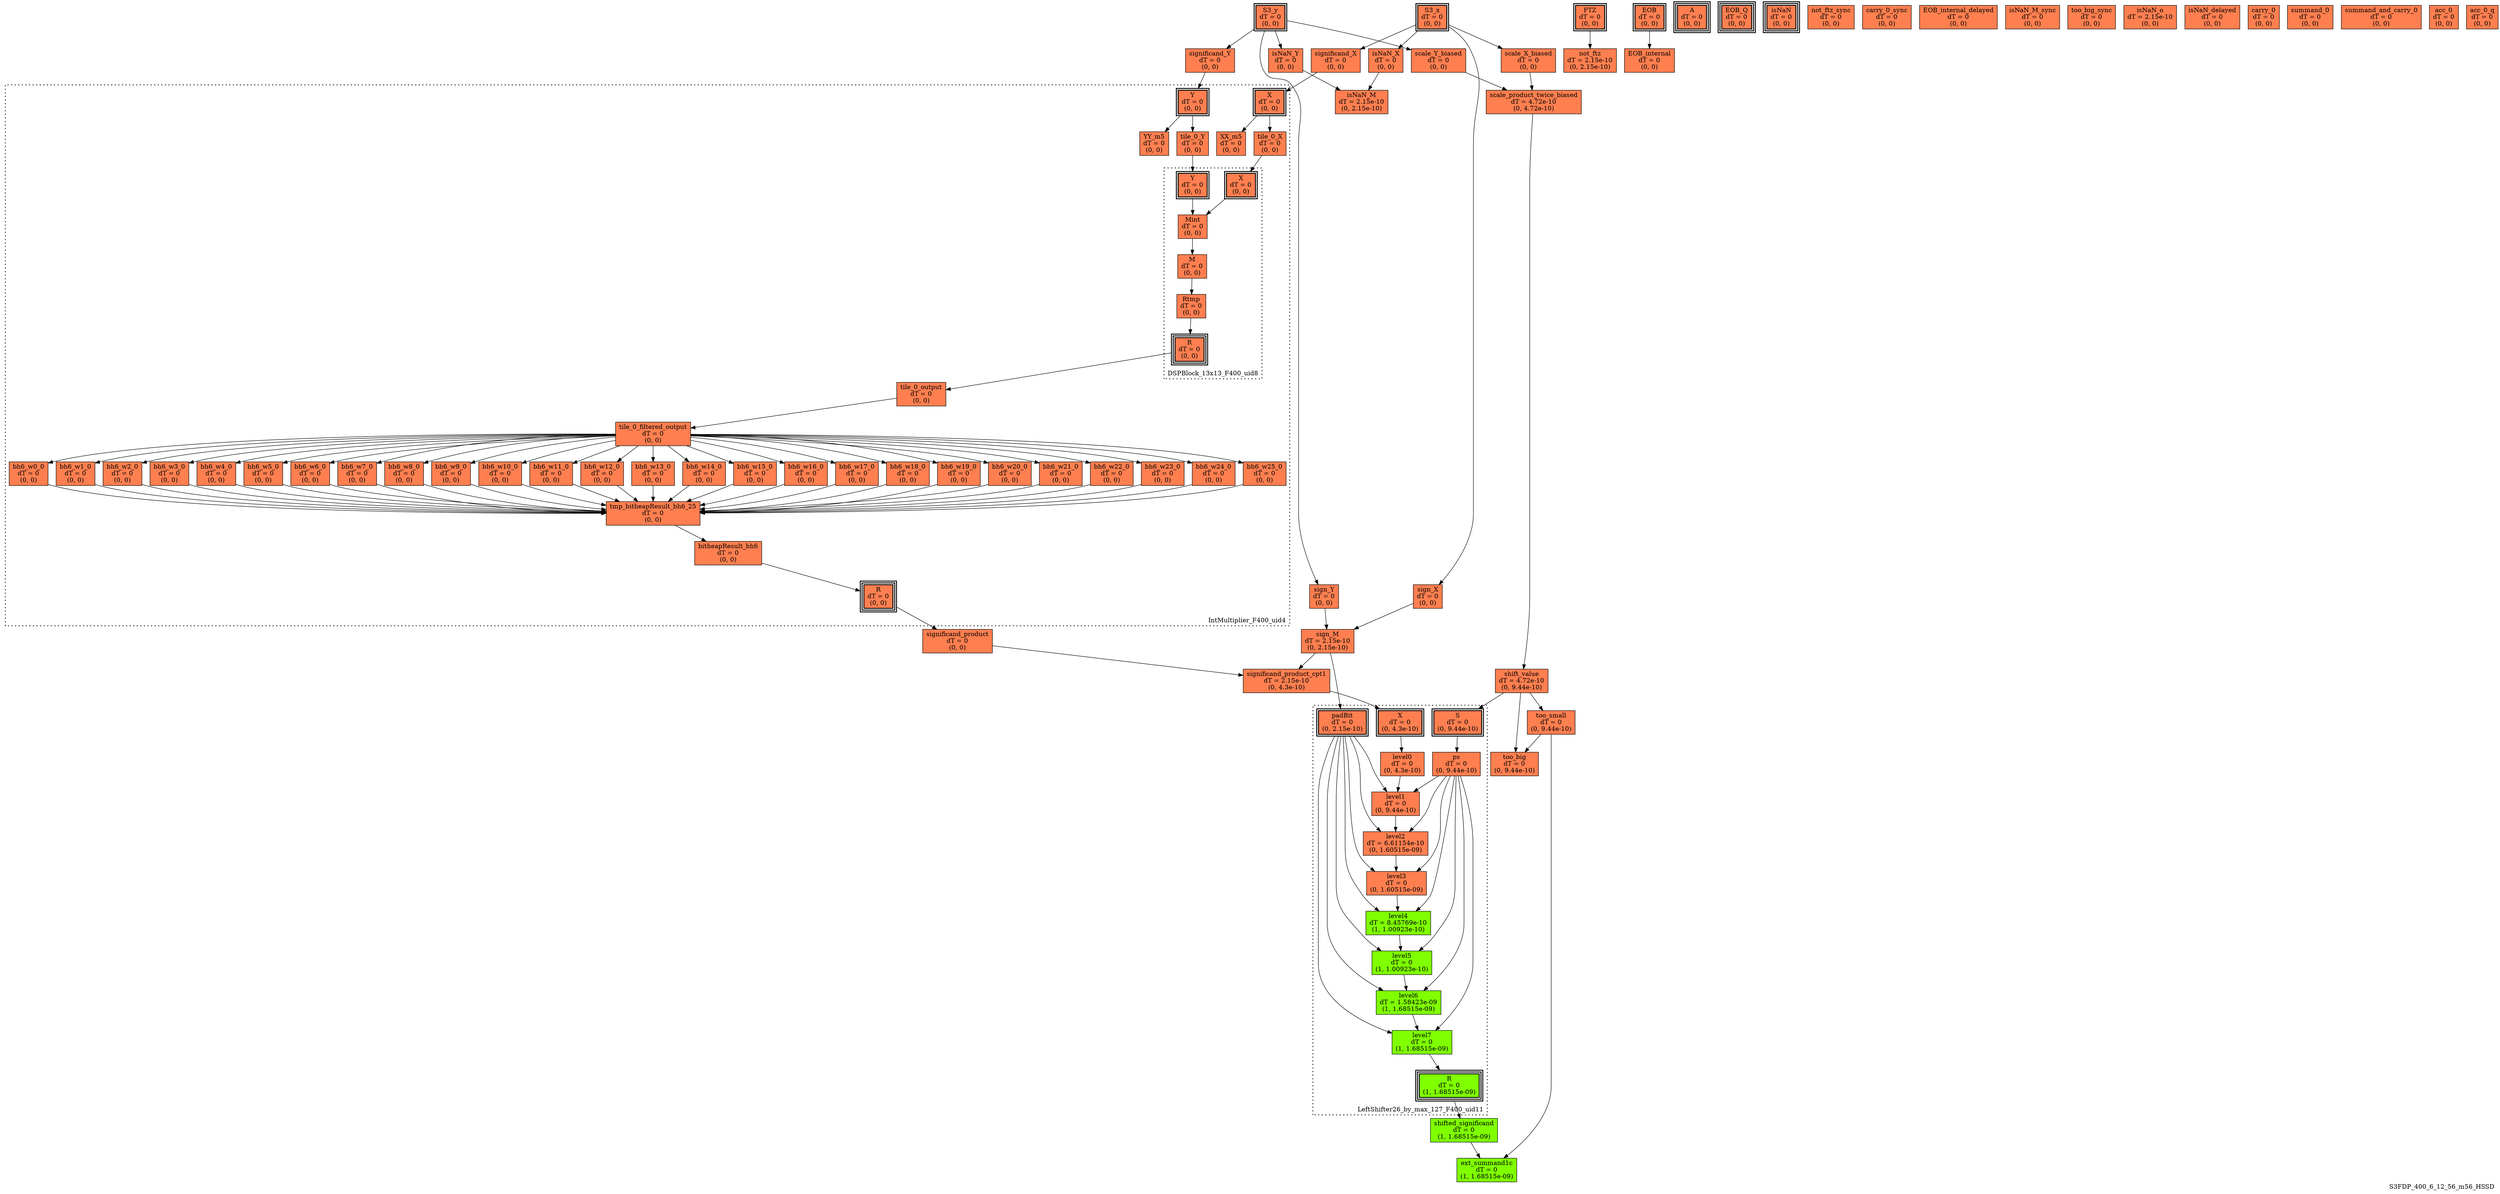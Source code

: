 digraph S3FDP_400_6_12_56_m56_HSSD
{
	//graph drawing options
	label=S3FDP_400_6_12_56_m56_HSSD;
	labelloc=bottom;
	labeljust=right;
	ratio=auto;
	nodesep=0.25;
	ranksep=0.5;

	//input/output signals of operator S3FDP_400_6_12_56_m56_HSSD
	S3_x__S3FDP_400_6_12_56_m56_HSSD [ label="S3_x\ndT = 0\n(0, 0)", shape=box, color=black, style="bold, filled", fillcolor=coral, peripheries=2 ];
	S3_y__S3FDP_400_6_12_56_m56_HSSD [ label="S3_y\ndT = 0\n(0, 0)", shape=box, color=black, style="bold, filled", fillcolor=coral, peripheries=2 ];
	FTZ__S3FDP_400_6_12_56_m56_HSSD [ label="FTZ\ndT = 0\n(0, 0)", shape=box, color=black, style="bold, filled", fillcolor=coral, peripheries=2 ];
	EOB__S3FDP_400_6_12_56_m56_HSSD [ label="EOB\ndT = 0\n(0, 0)", shape=box, color=black, style="bold, filled", fillcolor=coral, peripheries=2 ];
	A__S3FDP_400_6_12_56_m56_HSSD [ label="A\ndT = 0\n(0, 0)", shape=box, color=black, style="bold, filled", fillcolor=coral, peripheries=3 ];
	EOB_Q__S3FDP_400_6_12_56_m56_HSSD [ label="EOB_Q\ndT = 0\n(0, 0)", shape=box, color=black, style="bold, filled", fillcolor=coral, peripheries=3 ];
	isNaN__S3FDP_400_6_12_56_m56_HSSD [ label="isNaN\ndT = 0\n(0, 0)", shape=box, color=black, style="bold, filled", fillcolor=coral, peripheries=3 ];
	{rank=same S3_x__S3FDP_400_6_12_56_m56_HSSD, S3_y__S3FDP_400_6_12_56_m56_HSSD, FTZ__S3FDP_400_6_12_56_m56_HSSD, EOB__S3FDP_400_6_12_56_m56_HSSD};
	{rank=same A__S3FDP_400_6_12_56_m56_HSSD, EOB_Q__S3FDP_400_6_12_56_m56_HSSD, isNaN__S3FDP_400_6_12_56_m56_HSSD};
	//internal signals of operator S3FDP_400_6_12_56_m56_HSSD
	sign_X__S3FDP_400_6_12_56_m56_HSSD [ label="sign_X\ndT = 0\n(0, 0)", shape=box, color=black, style=filled, fillcolor=coral, peripheries=1 ];
	sign_Y__S3FDP_400_6_12_56_m56_HSSD [ label="sign_Y\ndT = 0\n(0, 0)", shape=box, color=black, style=filled, fillcolor=coral, peripheries=1 ];
	sign_M__S3FDP_400_6_12_56_m56_HSSD [ label="sign_M\ndT = 2.15e-10\n(0, 2.15e-10)", shape=box, color=black, style=filled, fillcolor=coral, peripheries=1 ];
	isNaN_X__S3FDP_400_6_12_56_m56_HSSD [ label="isNaN_X\ndT = 0\n(0, 0)", shape=box, color=black, style=filled, fillcolor=coral, peripheries=1 ];
	isNaN_Y__S3FDP_400_6_12_56_m56_HSSD [ label="isNaN_Y\ndT = 0\n(0, 0)", shape=box, color=black, style=filled, fillcolor=coral, peripheries=1 ];
	isNaN_M__S3FDP_400_6_12_56_m56_HSSD [ label="isNaN_M\ndT = 2.15e-10\n(0, 2.15e-10)", shape=box, color=black, style=filled, fillcolor=coral, peripheries=1 ];
	significand_X__S3FDP_400_6_12_56_m56_HSSD [ label="significand_X\ndT = 0\n(0, 0)", shape=box, color=black, style=filled, fillcolor=coral, peripheries=1 ];
	significand_Y__S3FDP_400_6_12_56_m56_HSSD [ label="significand_Y\ndT = 0\n(0, 0)", shape=box, color=black, style=filled, fillcolor=coral, peripheries=1 ];
	significand_product__S3FDP_400_6_12_56_m56_HSSD [ label="significand_product\ndT = 0\n(0, 0)", shape=box, color=black, style=filled, fillcolor=coral, peripheries=1 ];
	scale_X_biased__S3FDP_400_6_12_56_m56_HSSD [ label="scale_X_biased\ndT = 0\n(0, 0)", shape=box, color=black, style=filled, fillcolor=coral, peripheries=1 ];
	scale_Y_biased__S3FDP_400_6_12_56_m56_HSSD [ label="scale_Y_biased\ndT = 0\n(0, 0)", shape=box, color=black, style=filled, fillcolor=coral, peripheries=1 ];
	scale_product_twice_biased__S3FDP_400_6_12_56_m56_HSSD [ label="scale_product_twice_biased\ndT = 4.72e-10\n(0, 4.72e-10)", shape=box, color=black, style=filled, fillcolor=coral, peripheries=1 ];
	significand_product_cpt1__S3FDP_400_6_12_56_m56_HSSD [ label="significand_product_cpt1\ndT = 2.15e-10\n(0, 4.3e-10)", shape=box, color=black, style=filled, fillcolor=coral, peripheries=1 ];
	shift_value__S3FDP_400_6_12_56_m56_HSSD [ label="shift_value\ndT = 4.72e-10\n(0, 9.44e-10)", shape=box, color=black, style=filled, fillcolor=coral, peripheries=1 ];
	shifted_significand__S3FDP_400_6_12_56_m56_HSSD [ label="shifted_significand\ndT = 0\n(1, 1.68515e-09)", shape=box, color=black, style=filled, fillcolor=chartreuse, peripheries=1 ];
	too_small__S3FDP_400_6_12_56_m56_HSSD [ label="too_small\ndT = 0\n(0, 9.44e-10)", shape=box, color=black, style=filled, fillcolor=coral, peripheries=1 ];
	too_big__S3FDP_400_6_12_56_m56_HSSD [ label="too_big\ndT = 0\n(0, 9.44e-10)", shape=box, color=black, style=filled, fillcolor=coral, peripheries=1 ];
	ext_summand1c__S3FDP_400_6_12_56_m56_HSSD [ label="ext_summand1c\ndT = 0\n(1, 1.68515e-09)", shape=box, color=black, style=filled, fillcolor=chartreuse, peripheries=1 ];
	not_ftz__S3FDP_400_6_12_56_m56_HSSD [ label="not_ftz\ndT = 2.15e-10\n(0, 2.15e-10)", shape=box, color=black, style=filled, fillcolor=coral, peripheries=1 ];
	EOB_internal__S3FDP_400_6_12_56_m56_HSSD [ label="EOB_internal\ndT = 0\n(0, 0)", shape=box, color=black, style=filled, fillcolor=coral, peripheries=1 ];
	not_ftz_sync__S3FDP_400_6_12_56_m56_HSSD [ label="not_ftz_sync\ndT = 0\n(0, 0)", shape=box, color=black, style=filled, fillcolor=coral, peripheries=1 ];
	carry_0_sync__S3FDP_400_6_12_56_m56_HSSD [ label="carry_0_sync\ndT = 0\n(0, 0)", shape=box, color=black, style=filled, fillcolor=coral, peripheries=1 ];
	EOB_internal_delayed__S3FDP_400_6_12_56_m56_HSSD [ label="EOB_internal_delayed\ndT = 0\n(0, 0)", shape=box, color=black, style=filled, fillcolor=coral, peripheries=1 ];
	isNaN_M_sync__S3FDP_400_6_12_56_m56_HSSD [ label="isNaN_M_sync\ndT = 0\n(0, 0)", shape=box, color=black, style=filled, fillcolor=coral, peripheries=1 ];
	too_big_sync__S3FDP_400_6_12_56_m56_HSSD [ label="too_big_sync\ndT = 0\n(0, 0)", shape=box, color=black, style=filled, fillcolor=coral, peripheries=1 ];
	isNaN_o__S3FDP_400_6_12_56_m56_HSSD [ label="isNaN_o\ndT = 2.15e-10\n(0, 0)", shape=box, color=black, style=filled, fillcolor=coral, peripheries=1 ];
	isNaN_delayed__S3FDP_400_6_12_56_m56_HSSD [ label="isNaN_delayed\ndT = 0\n(0, 0)", shape=box, color=black, style=filled, fillcolor=coral, peripheries=1 ];
	carry_0__S3FDP_400_6_12_56_m56_HSSD [ label="carry_0\ndT = 0\n(0, 0)", shape=box, color=black, style=filled, fillcolor=coral, peripheries=1 ];
	summand_0__S3FDP_400_6_12_56_m56_HSSD [ label="summand_0\ndT = 0\n(0, 0)", shape=box, color=black, style=filled, fillcolor=coral, peripheries=1 ];
	summand_and_carry_0__S3FDP_400_6_12_56_m56_HSSD [ label="summand_and_carry_0\ndT = 0\n(0, 0)", shape=box, color=black, style=filled, fillcolor=coral, peripheries=1 ];
	acc_0__S3FDP_400_6_12_56_m56_HSSD [ label="acc_0\ndT = 0\n(0, 0)", shape=box, color=black, style=filled, fillcolor=coral, peripheries=1 ];
	acc_0_q__S3FDP_400_6_12_56_m56_HSSD [ label="acc_0_q\ndT = 0\n(0, 0)", shape=box, color=black, style=filled, fillcolor=coral, peripheries=1 ];

	//subcomponents of operator S3FDP_400_6_12_56_m56_HSSD

	subgraph cluster_IntMultiplier_F400_uid4
	{
		//graph drawing options
		label=IntMultiplier_F400_uid4;
		labelloc=bottom;
		labeljust=right;
		style="bold, dotted";
		ratio=auto;
		nodesep=0.25;
		ranksep=0.5;

		//input/output signals of operator IntMultiplier_F400_uid4
		X__IntMultiplier_F400_uid4 [ label="X\ndT = 0\n(0, 0)", shape=box, color=black, style="bold, filled", fillcolor=coral, peripheries=2 ];
		Y__IntMultiplier_F400_uid4 [ label="Y\ndT = 0\n(0, 0)", shape=box, color=black, style="bold, filled", fillcolor=coral, peripheries=2 ];
		R__IntMultiplier_F400_uid4 [ label="R\ndT = 0\n(0, 0)", shape=box, color=black, style="bold, filled", fillcolor=coral, peripheries=3 ];
		{rank=same X__IntMultiplier_F400_uid4, Y__IntMultiplier_F400_uid4};
		{rank=same R__IntMultiplier_F400_uid4};
		//internal signals of operator IntMultiplier_F400_uid4
		XX_m5__IntMultiplier_F400_uid4 [ label="XX_m5\ndT = 0\n(0, 0)", shape=box, color=black, style=filled, fillcolor=coral, peripheries=1 ];
		YY_m5__IntMultiplier_F400_uid4 [ label="YY_m5\ndT = 0\n(0, 0)", shape=box, color=black, style=filled, fillcolor=coral, peripheries=1 ];
		tile_0_X__IntMultiplier_F400_uid4 [ label="tile_0_X\ndT = 0\n(0, 0)", shape=box, color=black, style=filled, fillcolor=coral, peripheries=1 ];
		tile_0_Y__IntMultiplier_F400_uid4 [ label="tile_0_Y\ndT = 0\n(0, 0)", shape=box, color=black, style=filled, fillcolor=coral, peripheries=1 ];
		tile_0_output__IntMultiplier_F400_uid4 [ label="tile_0_output\ndT = 0\n(0, 0)", shape=box, color=black, style=filled, fillcolor=coral, peripheries=1 ];
		tile_0_filtered_output__IntMultiplier_F400_uid4 [ label="tile_0_filtered_output\ndT = 0\n(0, 0)", shape=box, color=black, style=filled, fillcolor=coral, peripheries=1 ];
		bh6_w0_0__IntMultiplier_F400_uid4 [ label="bh6_w0_0\ndT = 0\n(0, 0)", shape=box, color=black, style=filled, fillcolor=coral, peripheries=1 ];
		bh6_w1_0__IntMultiplier_F400_uid4 [ label="bh6_w1_0\ndT = 0\n(0, 0)", shape=box, color=black, style=filled, fillcolor=coral, peripheries=1 ];
		bh6_w2_0__IntMultiplier_F400_uid4 [ label="bh6_w2_0\ndT = 0\n(0, 0)", shape=box, color=black, style=filled, fillcolor=coral, peripheries=1 ];
		bh6_w3_0__IntMultiplier_F400_uid4 [ label="bh6_w3_0\ndT = 0\n(0, 0)", shape=box, color=black, style=filled, fillcolor=coral, peripheries=1 ];
		bh6_w4_0__IntMultiplier_F400_uid4 [ label="bh6_w4_0\ndT = 0\n(0, 0)", shape=box, color=black, style=filled, fillcolor=coral, peripheries=1 ];
		bh6_w5_0__IntMultiplier_F400_uid4 [ label="bh6_w5_0\ndT = 0\n(0, 0)", shape=box, color=black, style=filled, fillcolor=coral, peripheries=1 ];
		bh6_w6_0__IntMultiplier_F400_uid4 [ label="bh6_w6_0\ndT = 0\n(0, 0)", shape=box, color=black, style=filled, fillcolor=coral, peripheries=1 ];
		bh6_w7_0__IntMultiplier_F400_uid4 [ label="bh6_w7_0\ndT = 0\n(0, 0)", shape=box, color=black, style=filled, fillcolor=coral, peripheries=1 ];
		bh6_w8_0__IntMultiplier_F400_uid4 [ label="bh6_w8_0\ndT = 0\n(0, 0)", shape=box, color=black, style=filled, fillcolor=coral, peripheries=1 ];
		bh6_w9_0__IntMultiplier_F400_uid4 [ label="bh6_w9_0\ndT = 0\n(0, 0)", shape=box, color=black, style=filled, fillcolor=coral, peripheries=1 ];
		bh6_w10_0__IntMultiplier_F400_uid4 [ label="bh6_w10_0\ndT = 0\n(0, 0)", shape=box, color=black, style=filled, fillcolor=coral, peripheries=1 ];
		bh6_w11_0__IntMultiplier_F400_uid4 [ label="bh6_w11_0\ndT = 0\n(0, 0)", shape=box, color=black, style=filled, fillcolor=coral, peripheries=1 ];
		bh6_w12_0__IntMultiplier_F400_uid4 [ label="bh6_w12_0\ndT = 0\n(0, 0)", shape=box, color=black, style=filled, fillcolor=coral, peripheries=1 ];
		bh6_w13_0__IntMultiplier_F400_uid4 [ label="bh6_w13_0\ndT = 0\n(0, 0)", shape=box, color=black, style=filled, fillcolor=coral, peripheries=1 ];
		bh6_w14_0__IntMultiplier_F400_uid4 [ label="bh6_w14_0\ndT = 0\n(0, 0)", shape=box, color=black, style=filled, fillcolor=coral, peripheries=1 ];
		bh6_w15_0__IntMultiplier_F400_uid4 [ label="bh6_w15_0\ndT = 0\n(0, 0)", shape=box, color=black, style=filled, fillcolor=coral, peripheries=1 ];
		bh6_w16_0__IntMultiplier_F400_uid4 [ label="bh6_w16_0\ndT = 0\n(0, 0)", shape=box, color=black, style=filled, fillcolor=coral, peripheries=1 ];
		bh6_w17_0__IntMultiplier_F400_uid4 [ label="bh6_w17_0\ndT = 0\n(0, 0)", shape=box, color=black, style=filled, fillcolor=coral, peripheries=1 ];
		bh6_w18_0__IntMultiplier_F400_uid4 [ label="bh6_w18_0\ndT = 0\n(0, 0)", shape=box, color=black, style=filled, fillcolor=coral, peripheries=1 ];
		bh6_w19_0__IntMultiplier_F400_uid4 [ label="bh6_w19_0\ndT = 0\n(0, 0)", shape=box, color=black, style=filled, fillcolor=coral, peripheries=1 ];
		bh6_w20_0__IntMultiplier_F400_uid4 [ label="bh6_w20_0\ndT = 0\n(0, 0)", shape=box, color=black, style=filled, fillcolor=coral, peripheries=1 ];
		bh6_w21_0__IntMultiplier_F400_uid4 [ label="bh6_w21_0\ndT = 0\n(0, 0)", shape=box, color=black, style=filled, fillcolor=coral, peripheries=1 ];
		bh6_w22_0__IntMultiplier_F400_uid4 [ label="bh6_w22_0\ndT = 0\n(0, 0)", shape=box, color=black, style=filled, fillcolor=coral, peripheries=1 ];
		bh6_w23_0__IntMultiplier_F400_uid4 [ label="bh6_w23_0\ndT = 0\n(0, 0)", shape=box, color=black, style=filled, fillcolor=coral, peripheries=1 ];
		bh6_w24_0__IntMultiplier_F400_uid4 [ label="bh6_w24_0\ndT = 0\n(0, 0)", shape=box, color=black, style=filled, fillcolor=coral, peripheries=1 ];
		bh6_w25_0__IntMultiplier_F400_uid4 [ label="bh6_w25_0\ndT = 0\n(0, 0)", shape=box, color=black, style=filled, fillcolor=coral, peripheries=1 ];
		tmp_bitheapResult_bh6_25__IntMultiplier_F400_uid4 [ label="tmp_bitheapResult_bh6_25\ndT = 0\n(0, 0)", shape=box, color=black, style=filled, fillcolor=coral, peripheries=1 ];
		bitheapResult_bh6__IntMultiplier_F400_uid4 [ label="bitheapResult_bh6\ndT = 0\n(0, 0)", shape=box, color=black, style=filled, fillcolor=coral, peripheries=1 ];

		//subcomponents of operator IntMultiplier_F400_uid4

		subgraph cluster_DSPBlock_13x13_F400_uid8
		{
			//graph drawing options
			label=DSPBlock_13x13_F400_uid8;
			labelloc=bottom;
			labeljust=right;
			style="bold, dotted";
			ratio=auto;
			nodesep=0.25;
			ranksep=0.5;

			//input/output signals of operator DSPBlock_13x13_F400_uid8
			X__DSPBlock_13x13_F400_uid8 [ label="X\ndT = 0\n(0, 0)", shape=box, color=black, style="bold, filled", fillcolor=coral, peripheries=2 ];
			Y__DSPBlock_13x13_F400_uid8 [ label="Y\ndT = 0\n(0, 0)", shape=box, color=black, style="bold, filled", fillcolor=coral, peripheries=2 ];
			R__DSPBlock_13x13_F400_uid8 [ label="R\ndT = 0\n(0, 0)", shape=box, color=black, style="bold, filled", fillcolor=coral, peripheries=3 ];
			{rank=same X__DSPBlock_13x13_F400_uid8, Y__DSPBlock_13x13_F400_uid8};
			{rank=same R__DSPBlock_13x13_F400_uid8};
			//internal signals of operator DSPBlock_13x13_F400_uid8
			Mint__DSPBlock_13x13_F400_uid8 [ label="Mint\ndT = 0\n(0, 0)", shape=box, color=black, style=filled, fillcolor=coral, peripheries=1 ];
			M__DSPBlock_13x13_F400_uid8 [ label="M\ndT = 0\n(0, 0)", shape=box, color=black, style=filled, fillcolor=coral, peripheries=1 ];
			Rtmp__DSPBlock_13x13_F400_uid8 [ label="Rtmp\ndT = 0\n(0, 0)", shape=box, color=black, style=filled, fillcolor=coral, peripheries=1 ];

			//subcomponents of operator DSPBlock_13x13_F400_uid8

			//input and internal signal connections of operator DSPBlock_13x13_F400_uid8
			X__DSPBlock_13x13_F400_uid8 -> Mint__DSPBlock_13x13_F400_uid8 [ arrowhead=normal, arrowsize=1.0, arrowtail=normal, color=black, dir=forward  ];
			Y__DSPBlock_13x13_F400_uid8 -> Mint__DSPBlock_13x13_F400_uid8 [ arrowhead=normal, arrowsize=1.0, arrowtail=normal, color=black, dir=forward  ];
			Mint__DSPBlock_13x13_F400_uid8 -> M__DSPBlock_13x13_F400_uid8 [ arrowhead=normal, arrowsize=1.0, arrowtail=normal, color=black, dir=forward  ];
			M__DSPBlock_13x13_F400_uid8 -> Rtmp__DSPBlock_13x13_F400_uid8 [ arrowhead=normal, arrowsize=1.0, arrowtail=normal, color=black, dir=forward  ];
			Rtmp__DSPBlock_13x13_F400_uid8 -> R__DSPBlock_13x13_F400_uid8 [ arrowhead=normal, arrowsize=1.0, arrowtail=normal, color=black, dir=forward  ];
		}

			//output signal connections of operator DSPBlock_13x13_F400_uid8
			R__DSPBlock_13x13_F400_uid8 -> tile_0_output__IntMultiplier_F400_uid4 [ arrowhead=normal, arrowsize=1.0, arrowtail=normal, color=black, dir=forward  ];

		//input and internal signal connections of operator IntMultiplier_F400_uid4
		X__IntMultiplier_F400_uid4 -> XX_m5__IntMultiplier_F400_uid4 [ arrowhead=normal, arrowsize=1.0, arrowtail=normal, color=black, dir=forward  ];
		X__IntMultiplier_F400_uid4 -> tile_0_X__IntMultiplier_F400_uid4 [ arrowhead=normal, arrowsize=1.0, arrowtail=normal, color=black, dir=forward  ];
		Y__IntMultiplier_F400_uid4 -> YY_m5__IntMultiplier_F400_uid4 [ arrowhead=normal, arrowsize=1.0, arrowtail=normal, color=black, dir=forward  ];
		Y__IntMultiplier_F400_uid4 -> tile_0_Y__IntMultiplier_F400_uid4 [ arrowhead=normal, arrowsize=1.0, arrowtail=normal, color=black, dir=forward  ];
		tile_0_X__IntMultiplier_F400_uid4 -> X__DSPBlock_13x13_F400_uid8 [ arrowhead=normal, arrowsize=1.0, arrowtail=normal, color=black, dir=forward  ];
		tile_0_Y__IntMultiplier_F400_uid4 -> Y__DSPBlock_13x13_F400_uid8 [ arrowhead=normal, arrowsize=1.0, arrowtail=normal, color=black, dir=forward  ];
		tile_0_output__IntMultiplier_F400_uid4 -> tile_0_filtered_output__IntMultiplier_F400_uid4 [ arrowhead=normal, arrowsize=1.0, arrowtail=normal, color=black, dir=forward  ];
		tile_0_filtered_output__IntMultiplier_F400_uid4 -> bh6_w0_0__IntMultiplier_F400_uid4 [ arrowhead=normal, arrowsize=1.0, arrowtail=normal, color=black, dir=forward  ];
		tile_0_filtered_output__IntMultiplier_F400_uid4 -> bh6_w1_0__IntMultiplier_F400_uid4 [ arrowhead=normal, arrowsize=1.0, arrowtail=normal, color=black, dir=forward  ];
		tile_0_filtered_output__IntMultiplier_F400_uid4 -> bh6_w2_0__IntMultiplier_F400_uid4 [ arrowhead=normal, arrowsize=1.0, arrowtail=normal, color=black, dir=forward  ];
		tile_0_filtered_output__IntMultiplier_F400_uid4 -> bh6_w3_0__IntMultiplier_F400_uid4 [ arrowhead=normal, arrowsize=1.0, arrowtail=normal, color=black, dir=forward  ];
		tile_0_filtered_output__IntMultiplier_F400_uid4 -> bh6_w4_0__IntMultiplier_F400_uid4 [ arrowhead=normal, arrowsize=1.0, arrowtail=normal, color=black, dir=forward  ];
		tile_0_filtered_output__IntMultiplier_F400_uid4 -> bh6_w5_0__IntMultiplier_F400_uid4 [ arrowhead=normal, arrowsize=1.0, arrowtail=normal, color=black, dir=forward  ];
		tile_0_filtered_output__IntMultiplier_F400_uid4 -> bh6_w6_0__IntMultiplier_F400_uid4 [ arrowhead=normal, arrowsize=1.0, arrowtail=normal, color=black, dir=forward  ];
		tile_0_filtered_output__IntMultiplier_F400_uid4 -> bh6_w7_0__IntMultiplier_F400_uid4 [ arrowhead=normal, arrowsize=1.0, arrowtail=normal, color=black, dir=forward  ];
		tile_0_filtered_output__IntMultiplier_F400_uid4 -> bh6_w8_0__IntMultiplier_F400_uid4 [ arrowhead=normal, arrowsize=1.0, arrowtail=normal, color=black, dir=forward  ];
		tile_0_filtered_output__IntMultiplier_F400_uid4 -> bh6_w9_0__IntMultiplier_F400_uid4 [ arrowhead=normal, arrowsize=1.0, arrowtail=normal, color=black, dir=forward  ];
		tile_0_filtered_output__IntMultiplier_F400_uid4 -> bh6_w10_0__IntMultiplier_F400_uid4 [ arrowhead=normal, arrowsize=1.0, arrowtail=normal, color=black, dir=forward  ];
		tile_0_filtered_output__IntMultiplier_F400_uid4 -> bh6_w11_0__IntMultiplier_F400_uid4 [ arrowhead=normal, arrowsize=1.0, arrowtail=normal, color=black, dir=forward  ];
		tile_0_filtered_output__IntMultiplier_F400_uid4 -> bh6_w12_0__IntMultiplier_F400_uid4 [ arrowhead=normal, arrowsize=1.0, arrowtail=normal, color=black, dir=forward  ];
		tile_0_filtered_output__IntMultiplier_F400_uid4 -> bh6_w13_0__IntMultiplier_F400_uid4 [ arrowhead=normal, arrowsize=1.0, arrowtail=normal, color=black, dir=forward  ];
		tile_0_filtered_output__IntMultiplier_F400_uid4 -> bh6_w14_0__IntMultiplier_F400_uid4 [ arrowhead=normal, arrowsize=1.0, arrowtail=normal, color=black, dir=forward  ];
		tile_0_filtered_output__IntMultiplier_F400_uid4 -> bh6_w15_0__IntMultiplier_F400_uid4 [ arrowhead=normal, arrowsize=1.0, arrowtail=normal, color=black, dir=forward  ];
		tile_0_filtered_output__IntMultiplier_F400_uid4 -> bh6_w16_0__IntMultiplier_F400_uid4 [ arrowhead=normal, arrowsize=1.0, arrowtail=normal, color=black, dir=forward  ];
		tile_0_filtered_output__IntMultiplier_F400_uid4 -> bh6_w17_0__IntMultiplier_F400_uid4 [ arrowhead=normal, arrowsize=1.0, arrowtail=normal, color=black, dir=forward  ];
		tile_0_filtered_output__IntMultiplier_F400_uid4 -> bh6_w18_0__IntMultiplier_F400_uid4 [ arrowhead=normal, arrowsize=1.0, arrowtail=normal, color=black, dir=forward  ];
		tile_0_filtered_output__IntMultiplier_F400_uid4 -> bh6_w19_0__IntMultiplier_F400_uid4 [ arrowhead=normal, arrowsize=1.0, arrowtail=normal, color=black, dir=forward  ];
		tile_0_filtered_output__IntMultiplier_F400_uid4 -> bh6_w20_0__IntMultiplier_F400_uid4 [ arrowhead=normal, arrowsize=1.0, arrowtail=normal, color=black, dir=forward  ];
		tile_0_filtered_output__IntMultiplier_F400_uid4 -> bh6_w21_0__IntMultiplier_F400_uid4 [ arrowhead=normal, arrowsize=1.0, arrowtail=normal, color=black, dir=forward  ];
		tile_0_filtered_output__IntMultiplier_F400_uid4 -> bh6_w22_0__IntMultiplier_F400_uid4 [ arrowhead=normal, arrowsize=1.0, arrowtail=normal, color=black, dir=forward  ];
		tile_0_filtered_output__IntMultiplier_F400_uid4 -> bh6_w23_0__IntMultiplier_F400_uid4 [ arrowhead=normal, arrowsize=1.0, arrowtail=normal, color=black, dir=forward  ];
		tile_0_filtered_output__IntMultiplier_F400_uid4 -> bh6_w24_0__IntMultiplier_F400_uid4 [ arrowhead=normal, arrowsize=1.0, arrowtail=normal, color=black, dir=forward  ];
		tile_0_filtered_output__IntMultiplier_F400_uid4 -> bh6_w25_0__IntMultiplier_F400_uid4 [ arrowhead=normal, arrowsize=1.0, arrowtail=normal, color=black, dir=forward  ];
		bh6_w0_0__IntMultiplier_F400_uid4 -> tmp_bitheapResult_bh6_25__IntMultiplier_F400_uid4 [ arrowhead=normal, arrowsize=1.0, arrowtail=normal, color=black, dir=forward  ];
		bh6_w1_0__IntMultiplier_F400_uid4 -> tmp_bitheapResult_bh6_25__IntMultiplier_F400_uid4 [ arrowhead=normal, arrowsize=1.0, arrowtail=normal, color=black, dir=forward  ];
		bh6_w2_0__IntMultiplier_F400_uid4 -> tmp_bitheapResult_bh6_25__IntMultiplier_F400_uid4 [ arrowhead=normal, arrowsize=1.0, arrowtail=normal, color=black, dir=forward  ];
		bh6_w3_0__IntMultiplier_F400_uid4 -> tmp_bitheapResult_bh6_25__IntMultiplier_F400_uid4 [ arrowhead=normal, arrowsize=1.0, arrowtail=normal, color=black, dir=forward  ];
		bh6_w4_0__IntMultiplier_F400_uid4 -> tmp_bitheapResult_bh6_25__IntMultiplier_F400_uid4 [ arrowhead=normal, arrowsize=1.0, arrowtail=normal, color=black, dir=forward  ];
		bh6_w5_0__IntMultiplier_F400_uid4 -> tmp_bitheapResult_bh6_25__IntMultiplier_F400_uid4 [ arrowhead=normal, arrowsize=1.0, arrowtail=normal, color=black, dir=forward  ];
		bh6_w6_0__IntMultiplier_F400_uid4 -> tmp_bitheapResult_bh6_25__IntMultiplier_F400_uid4 [ arrowhead=normal, arrowsize=1.0, arrowtail=normal, color=black, dir=forward  ];
		bh6_w7_0__IntMultiplier_F400_uid4 -> tmp_bitheapResult_bh6_25__IntMultiplier_F400_uid4 [ arrowhead=normal, arrowsize=1.0, arrowtail=normal, color=black, dir=forward  ];
		bh6_w8_0__IntMultiplier_F400_uid4 -> tmp_bitheapResult_bh6_25__IntMultiplier_F400_uid4 [ arrowhead=normal, arrowsize=1.0, arrowtail=normal, color=black, dir=forward  ];
		bh6_w9_0__IntMultiplier_F400_uid4 -> tmp_bitheapResult_bh6_25__IntMultiplier_F400_uid4 [ arrowhead=normal, arrowsize=1.0, arrowtail=normal, color=black, dir=forward  ];
		bh6_w10_0__IntMultiplier_F400_uid4 -> tmp_bitheapResult_bh6_25__IntMultiplier_F400_uid4 [ arrowhead=normal, arrowsize=1.0, arrowtail=normal, color=black, dir=forward  ];
		bh6_w11_0__IntMultiplier_F400_uid4 -> tmp_bitheapResult_bh6_25__IntMultiplier_F400_uid4 [ arrowhead=normal, arrowsize=1.0, arrowtail=normal, color=black, dir=forward  ];
		bh6_w12_0__IntMultiplier_F400_uid4 -> tmp_bitheapResult_bh6_25__IntMultiplier_F400_uid4 [ arrowhead=normal, arrowsize=1.0, arrowtail=normal, color=black, dir=forward  ];
		bh6_w13_0__IntMultiplier_F400_uid4 -> tmp_bitheapResult_bh6_25__IntMultiplier_F400_uid4 [ arrowhead=normal, arrowsize=1.0, arrowtail=normal, color=black, dir=forward  ];
		bh6_w14_0__IntMultiplier_F400_uid4 -> tmp_bitheapResult_bh6_25__IntMultiplier_F400_uid4 [ arrowhead=normal, arrowsize=1.0, arrowtail=normal, color=black, dir=forward  ];
		bh6_w15_0__IntMultiplier_F400_uid4 -> tmp_bitheapResult_bh6_25__IntMultiplier_F400_uid4 [ arrowhead=normal, arrowsize=1.0, arrowtail=normal, color=black, dir=forward  ];
		bh6_w16_0__IntMultiplier_F400_uid4 -> tmp_bitheapResult_bh6_25__IntMultiplier_F400_uid4 [ arrowhead=normal, arrowsize=1.0, arrowtail=normal, color=black, dir=forward  ];
		bh6_w17_0__IntMultiplier_F400_uid4 -> tmp_bitheapResult_bh6_25__IntMultiplier_F400_uid4 [ arrowhead=normal, arrowsize=1.0, arrowtail=normal, color=black, dir=forward  ];
		bh6_w18_0__IntMultiplier_F400_uid4 -> tmp_bitheapResult_bh6_25__IntMultiplier_F400_uid4 [ arrowhead=normal, arrowsize=1.0, arrowtail=normal, color=black, dir=forward  ];
		bh6_w19_0__IntMultiplier_F400_uid4 -> tmp_bitheapResult_bh6_25__IntMultiplier_F400_uid4 [ arrowhead=normal, arrowsize=1.0, arrowtail=normal, color=black, dir=forward  ];
		bh6_w20_0__IntMultiplier_F400_uid4 -> tmp_bitheapResult_bh6_25__IntMultiplier_F400_uid4 [ arrowhead=normal, arrowsize=1.0, arrowtail=normal, color=black, dir=forward  ];
		bh6_w21_0__IntMultiplier_F400_uid4 -> tmp_bitheapResult_bh6_25__IntMultiplier_F400_uid4 [ arrowhead=normal, arrowsize=1.0, arrowtail=normal, color=black, dir=forward  ];
		bh6_w22_0__IntMultiplier_F400_uid4 -> tmp_bitheapResult_bh6_25__IntMultiplier_F400_uid4 [ arrowhead=normal, arrowsize=1.0, arrowtail=normal, color=black, dir=forward  ];
		bh6_w23_0__IntMultiplier_F400_uid4 -> tmp_bitheapResult_bh6_25__IntMultiplier_F400_uid4 [ arrowhead=normal, arrowsize=1.0, arrowtail=normal, color=black, dir=forward  ];
		bh6_w24_0__IntMultiplier_F400_uid4 -> tmp_bitheapResult_bh6_25__IntMultiplier_F400_uid4 [ arrowhead=normal, arrowsize=1.0, arrowtail=normal, color=black, dir=forward  ];
		bh6_w25_0__IntMultiplier_F400_uid4 -> tmp_bitheapResult_bh6_25__IntMultiplier_F400_uid4 [ arrowhead=normal, arrowsize=1.0, arrowtail=normal, color=black, dir=forward  ];
		tmp_bitheapResult_bh6_25__IntMultiplier_F400_uid4 -> bitheapResult_bh6__IntMultiplier_F400_uid4 [ arrowhead=normal, arrowsize=1.0, arrowtail=normal, color=black, dir=forward  ];
		bitheapResult_bh6__IntMultiplier_F400_uid4 -> R__IntMultiplier_F400_uid4 [ arrowhead=normal, arrowsize=1.0, arrowtail=normal, color=black, dir=forward  ];
	}

		//output signal connections of operator IntMultiplier_F400_uid4
		R__IntMultiplier_F400_uid4 -> significand_product__S3FDP_400_6_12_56_m56_HSSD [ arrowhead=normal, arrowsize=1.0, arrowtail=normal, color=black, dir=forward  ];

	subgraph cluster_LeftShifter26_by_max_127_F400_uid11
	{
		//graph drawing options
		label=LeftShifter26_by_max_127_F400_uid11;
		labelloc=bottom;
		labeljust=right;
		style="bold, dotted";
		ratio=auto;
		nodesep=0.25;
		ranksep=0.5;

		//input/output signals of operator LeftShifter26_by_max_127_F400_uid11
		X__LeftShifter26_by_max_127_F400_uid11 [ label="X\ndT = 0\n(0, 4.3e-10)", shape=box, color=black, style="bold, filled", fillcolor=coral, peripheries=2 ];
		S__LeftShifter26_by_max_127_F400_uid11 [ label="S\ndT = 0\n(0, 9.44e-10)", shape=box, color=black, style="bold, filled", fillcolor=coral, peripheries=2 ];
		padBit__LeftShifter26_by_max_127_F400_uid11 [ label="padBit\ndT = 0\n(0, 2.15e-10)", shape=box, color=black, style="bold, filled", fillcolor=coral, peripheries=2 ];
		R__LeftShifter26_by_max_127_F400_uid11 [ label="R\ndT = 0\n(1, 1.68515e-09)", shape=box, color=black, style="bold, filled", fillcolor=chartreuse, peripheries=3 ];
		{rank=same X__LeftShifter26_by_max_127_F400_uid11, S__LeftShifter26_by_max_127_F400_uid11, padBit__LeftShifter26_by_max_127_F400_uid11};
		{rank=same R__LeftShifter26_by_max_127_F400_uid11};
		//internal signals of operator LeftShifter26_by_max_127_F400_uid11
		ps__LeftShifter26_by_max_127_F400_uid11 [ label="ps\ndT = 0\n(0, 9.44e-10)", shape=box, color=black, style=filled, fillcolor=coral, peripheries=1 ];
		level0__LeftShifter26_by_max_127_F400_uid11 [ label="level0\ndT = 0\n(0, 4.3e-10)", shape=box, color=black, style=filled, fillcolor=coral, peripheries=1 ];
		level1__LeftShifter26_by_max_127_F400_uid11 [ label="level1\ndT = 0\n(0, 9.44e-10)", shape=box, color=black, style=filled, fillcolor=coral, peripheries=1 ];
		level2__LeftShifter26_by_max_127_F400_uid11 [ label="level2\ndT = 6.61154e-10\n(0, 1.60515e-09)", shape=box, color=black, style=filled, fillcolor=coral, peripheries=1 ];
		level3__LeftShifter26_by_max_127_F400_uid11 [ label="level3\ndT = 0\n(0, 1.60515e-09)", shape=box, color=black, style=filled, fillcolor=coral, peripheries=1 ];
		level4__LeftShifter26_by_max_127_F400_uid11 [ label="level4\ndT = 8.45769e-10\n(1, 1.00923e-10)", shape=box, color=black, style=filled, fillcolor=chartreuse, peripheries=1 ];
		level5__LeftShifter26_by_max_127_F400_uid11 [ label="level5\ndT = 0\n(1, 1.00923e-10)", shape=box, color=black, style=filled, fillcolor=chartreuse, peripheries=1 ];
		level6__LeftShifter26_by_max_127_F400_uid11 [ label="level6\ndT = 1.58423e-09\n(1, 1.68515e-09)", shape=box, color=black, style=filled, fillcolor=chartreuse, peripheries=1 ];
		level7__LeftShifter26_by_max_127_F400_uid11 [ label="level7\ndT = 0\n(1, 1.68515e-09)", shape=box, color=black, style=filled, fillcolor=chartreuse, peripheries=1 ];

		//subcomponents of operator LeftShifter26_by_max_127_F400_uid11

		//input and internal signal connections of operator LeftShifter26_by_max_127_F400_uid11
		X__LeftShifter26_by_max_127_F400_uid11 -> level0__LeftShifter26_by_max_127_F400_uid11 [ arrowhead=normal, arrowsize=1.0, arrowtail=normal, color=black, dir=forward  ];
		S__LeftShifter26_by_max_127_F400_uid11 -> ps__LeftShifter26_by_max_127_F400_uid11 [ arrowhead=normal, arrowsize=1.0, arrowtail=normal, color=black, dir=forward  ];
		padBit__LeftShifter26_by_max_127_F400_uid11 -> level1__LeftShifter26_by_max_127_F400_uid11 [ arrowhead=normal, arrowsize=1.0, arrowtail=normal, color=black, dir=forward  ];
		padBit__LeftShifter26_by_max_127_F400_uid11 -> level2__LeftShifter26_by_max_127_F400_uid11 [ arrowhead=normal, arrowsize=1.0, arrowtail=normal, color=black, dir=forward  ];
		padBit__LeftShifter26_by_max_127_F400_uid11 -> level3__LeftShifter26_by_max_127_F400_uid11 [ arrowhead=normal, arrowsize=1.0, arrowtail=normal, color=black, dir=forward  ];
		padBit__LeftShifter26_by_max_127_F400_uid11 -> level4__LeftShifter26_by_max_127_F400_uid11 [ arrowhead=normal, arrowsize=1.0, arrowtail=normal, color=black, dir=forward  ];
		padBit__LeftShifter26_by_max_127_F400_uid11 -> level5__LeftShifter26_by_max_127_F400_uid11 [ arrowhead=normal, arrowsize=1.0, arrowtail=normal, color=black, dir=forward  ];
		padBit__LeftShifter26_by_max_127_F400_uid11 -> level6__LeftShifter26_by_max_127_F400_uid11 [ arrowhead=normal, arrowsize=1.0, arrowtail=normal, color=black, dir=forward  ];
		padBit__LeftShifter26_by_max_127_F400_uid11 -> level7__LeftShifter26_by_max_127_F400_uid11 [ arrowhead=normal, arrowsize=1.0, arrowtail=normal, color=black, dir=forward  ];
		ps__LeftShifter26_by_max_127_F400_uid11 -> level1__LeftShifter26_by_max_127_F400_uid11 [ arrowhead=normal, arrowsize=1.0, arrowtail=normal, color=black, dir=forward  ];
		ps__LeftShifter26_by_max_127_F400_uid11 -> level2__LeftShifter26_by_max_127_F400_uid11 [ arrowhead=normal, arrowsize=1.0, arrowtail=normal, color=black, dir=forward  ];
		ps__LeftShifter26_by_max_127_F400_uid11 -> level3__LeftShifter26_by_max_127_F400_uid11 [ arrowhead=normal, arrowsize=1.0, arrowtail=normal, color=black, dir=forward  ];
		ps__LeftShifter26_by_max_127_F400_uid11 -> level4__LeftShifter26_by_max_127_F400_uid11 [ arrowhead=normal, arrowsize=1.0, arrowtail=normal, color=black, dir=forward  ];
		ps__LeftShifter26_by_max_127_F400_uid11 -> level5__LeftShifter26_by_max_127_F400_uid11 [ arrowhead=normal, arrowsize=1.0, arrowtail=normal, color=black, dir=forward  ];
		ps__LeftShifter26_by_max_127_F400_uid11 -> level6__LeftShifter26_by_max_127_F400_uid11 [ arrowhead=normal, arrowsize=1.0, arrowtail=normal, color=black, dir=forward  ];
		ps__LeftShifter26_by_max_127_F400_uid11 -> level7__LeftShifter26_by_max_127_F400_uid11 [ arrowhead=normal, arrowsize=1.0, arrowtail=normal, color=black, dir=forward  ];
		level0__LeftShifter26_by_max_127_F400_uid11 -> level1__LeftShifter26_by_max_127_F400_uid11 [ arrowhead=normal, arrowsize=1.0, arrowtail=normal, color=black, dir=forward  ];
		level1__LeftShifter26_by_max_127_F400_uid11 -> level2__LeftShifter26_by_max_127_F400_uid11 [ arrowhead=normal, arrowsize=1.0, arrowtail=normal, color=black, dir=forward  ];
		level2__LeftShifter26_by_max_127_F400_uid11 -> level3__LeftShifter26_by_max_127_F400_uid11 [ arrowhead=normal, arrowsize=1.0, arrowtail=normal, color=black, dir=forward  ];
		level3__LeftShifter26_by_max_127_F400_uid11 -> level4__LeftShifter26_by_max_127_F400_uid11 [ arrowhead=normal, arrowsize=1.0, arrowtail=normal, color=black, dir=forward  ];
		level4__LeftShifter26_by_max_127_F400_uid11 -> level5__LeftShifter26_by_max_127_F400_uid11 [ arrowhead=normal, arrowsize=1.0, arrowtail=normal, color=black, dir=forward  ];
		level5__LeftShifter26_by_max_127_F400_uid11 -> level6__LeftShifter26_by_max_127_F400_uid11 [ arrowhead=normal, arrowsize=1.0, arrowtail=normal, color=black, dir=forward  ];
		level6__LeftShifter26_by_max_127_F400_uid11 -> level7__LeftShifter26_by_max_127_F400_uid11 [ arrowhead=normal, arrowsize=1.0, arrowtail=normal, color=black, dir=forward  ];
		level7__LeftShifter26_by_max_127_F400_uid11 -> R__LeftShifter26_by_max_127_F400_uid11 [ arrowhead=normal, arrowsize=1.0, arrowtail=normal, color=black, dir=forward  ];
	}

		//output signal connections of operator LeftShifter26_by_max_127_F400_uid11
		R__LeftShifter26_by_max_127_F400_uid11 -> shifted_significand__S3FDP_400_6_12_56_m56_HSSD [ arrowhead=normal, arrowsize=1.0, arrowtail=normal, color=black, dir=forward  ];

	//input and internal signal connections of operator S3FDP_400_6_12_56_m56_HSSD
	S3_x__S3FDP_400_6_12_56_m56_HSSD -> sign_X__S3FDP_400_6_12_56_m56_HSSD [ arrowhead=normal, arrowsize=1.0, arrowtail=normal, color=black, dir=forward  ];
	S3_x__S3FDP_400_6_12_56_m56_HSSD -> isNaN_X__S3FDP_400_6_12_56_m56_HSSD [ arrowhead=normal, arrowsize=1.0, arrowtail=normal, color=black, dir=forward  ];
	S3_x__S3FDP_400_6_12_56_m56_HSSD -> significand_X__S3FDP_400_6_12_56_m56_HSSD [ arrowhead=normal, arrowsize=1.0, arrowtail=normal, color=black, dir=forward  ];
	S3_x__S3FDP_400_6_12_56_m56_HSSD -> scale_X_biased__S3FDP_400_6_12_56_m56_HSSD [ arrowhead=normal, arrowsize=1.0, arrowtail=normal, color=black, dir=forward  ];
	S3_y__S3FDP_400_6_12_56_m56_HSSD -> sign_Y__S3FDP_400_6_12_56_m56_HSSD [ arrowhead=normal, arrowsize=1.0, arrowtail=normal, color=black, dir=forward  ];
	S3_y__S3FDP_400_6_12_56_m56_HSSD -> isNaN_Y__S3FDP_400_6_12_56_m56_HSSD [ arrowhead=normal, arrowsize=1.0, arrowtail=normal, color=black, dir=forward  ];
	S3_y__S3FDP_400_6_12_56_m56_HSSD -> significand_Y__S3FDP_400_6_12_56_m56_HSSD [ arrowhead=normal, arrowsize=1.0, arrowtail=normal, color=black, dir=forward  ];
	S3_y__S3FDP_400_6_12_56_m56_HSSD -> scale_Y_biased__S3FDP_400_6_12_56_m56_HSSD [ arrowhead=normal, arrowsize=1.0, arrowtail=normal, color=black, dir=forward  ];
	FTZ__S3FDP_400_6_12_56_m56_HSSD -> not_ftz__S3FDP_400_6_12_56_m56_HSSD [ arrowhead=normal, arrowsize=1.0, arrowtail=normal, color=black, dir=forward  ];
	EOB__S3FDP_400_6_12_56_m56_HSSD -> EOB_internal__S3FDP_400_6_12_56_m56_HSSD [ arrowhead=normal, arrowsize=1.0, arrowtail=normal, color=black, dir=forward  ];
	sign_X__S3FDP_400_6_12_56_m56_HSSD -> sign_M__S3FDP_400_6_12_56_m56_HSSD [ arrowhead=normal, arrowsize=1.0, arrowtail=normal, color=black, dir=forward  ];
	sign_Y__S3FDP_400_6_12_56_m56_HSSD -> sign_M__S3FDP_400_6_12_56_m56_HSSD [ arrowhead=normal, arrowsize=1.0, arrowtail=normal, color=black, dir=forward  ];
	sign_M__S3FDP_400_6_12_56_m56_HSSD -> significand_product_cpt1__S3FDP_400_6_12_56_m56_HSSD [ arrowhead=normal, arrowsize=1.0, arrowtail=normal, color=black, dir=forward  ];
	sign_M__S3FDP_400_6_12_56_m56_HSSD -> padBit__LeftShifter26_by_max_127_F400_uid11 [ arrowhead=normal, arrowsize=1.0, arrowtail=normal, color=black, dir=forward  ];
	isNaN_X__S3FDP_400_6_12_56_m56_HSSD -> isNaN_M__S3FDP_400_6_12_56_m56_HSSD [ arrowhead=normal, arrowsize=1.0, arrowtail=normal, color=black, dir=forward  ];
	isNaN_Y__S3FDP_400_6_12_56_m56_HSSD -> isNaN_M__S3FDP_400_6_12_56_m56_HSSD [ arrowhead=normal, arrowsize=1.0, arrowtail=normal, color=black, dir=forward  ];
	significand_X__S3FDP_400_6_12_56_m56_HSSD -> X__IntMultiplier_F400_uid4 [ arrowhead=normal, arrowsize=1.0, arrowtail=normal, color=black, dir=forward  ];
	significand_Y__S3FDP_400_6_12_56_m56_HSSD -> Y__IntMultiplier_F400_uid4 [ arrowhead=normal, arrowsize=1.0, arrowtail=normal, color=black, dir=forward  ];
	significand_product__S3FDP_400_6_12_56_m56_HSSD -> significand_product_cpt1__S3FDP_400_6_12_56_m56_HSSD [ arrowhead=normal, arrowsize=1.0, arrowtail=normal, color=black, dir=forward  ];
	scale_X_biased__S3FDP_400_6_12_56_m56_HSSD -> scale_product_twice_biased__S3FDP_400_6_12_56_m56_HSSD [ arrowhead=normal, arrowsize=1.0, arrowtail=normal, color=black, dir=forward  ];
	scale_Y_biased__S3FDP_400_6_12_56_m56_HSSD -> scale_product_twice_biased__S3FDP_400_6_12_56_m56_HSSD [ arrowhead=normal, arrowsize=1.0, arrowtail=normal, color=black, dir=forward  ];
	scale_product_twice_biased__S3FDP_400_6_12_56_m56_HSSD -> shift_value__S3FDP_400_6_12_56_m56_HSSD [ arrowhead=normal, arrowsize=1.0, arrowtail=normal, color=black, dir=forward  ];
	significand_product_cpt1__S3FDP_400_6_12_56_m56_HSSD -> X__LeftShifter26_by_max_127_F400_uid11 [ arrowhead=normal, arrowsize=1.0, arrowtail=normal, color=black, dir=forward  ];
	shift_value__S3FDP_400_6_12_56_m56_HSSD -> S__LeftShifter26_by_max_127_F400_uid11 [ arrowhead=normal, arrowsize=1.0, arrowtail=normal, color=black, dir=forward  ];
	shift_value__S3FDP_400_6_12_56_m56_HSSD -> too_small__S3FDP_400_6_12_56_m56_HSSD [ arrowhead=normal, arrowsize=1.0, arrowtail=normal, color=black, dir=forward  ];
	shift_value__S3FDP_400_6_12_56_m56_HSSD -> too_big__S3FDP_400_6_12_56_m56_HSSD [ arrowhead=normal, arrowsize=1.0, arrowtail=normal, color=black, dir=forward  ];
	shifted_significand__S3FDP_400_6_12_56_m56_HSSD -> ext_summand1c__S3FDP_400_6_12_56_m56_HSSD [ arrowhead=normal, arrowsize=1.0, arrowtail=normal, color=black, dir=forward  ];
	too_small__S3FDP_400_6_12_56_m56_HSSD -> too_big__S3FDP_400_6_12_56_m56_HSSD [ arrowhead=normal, arrowsize=1.0, arrowtail=normal, color=black, dir=forward  ];
	too_small__S3FDP_400_6_12_56_m56_HSSD -> ext_summand1c__S3FDP_400_6_12_56_m56_HSSD [ arrowhead=normal, arrowsize=1.0, arrowtail=normal, color=black, dir=forward  ];
}

